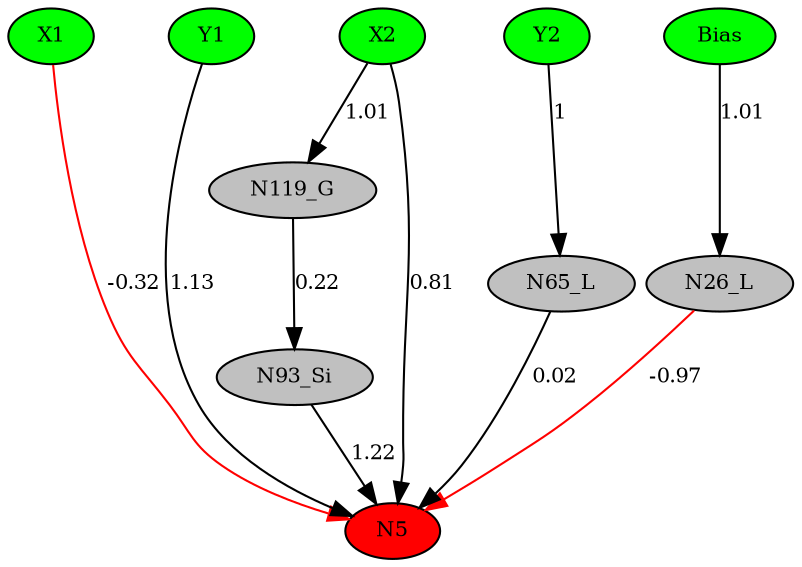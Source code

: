digraph g { 
N0 [shape=ellipse, label=Bias,fontsize=10,height=0.1,width=0.1,style=filled,fillcolor=green]
N1[shape=ellipse label=X1,fontsize=10,height=0.1,width=0.1,style=filled,fillcolor=green]
N2[shape=ellipse label=Y1,fontsize=10,height=0.1,width=0.1,style=filled,fillcolor=green]
N3[shape=ellipse label=X2,fontsize=10,height=0.1,width=0.1,style=filled,fillcolor=green]
N4[shape=ellipse label=Y2,fontsize=10,height=0.1,width=0.1,style=filled,fillcolor=green]
N5[shape=ellipse,fontsize = 10, height = 0.1, width = 0.1, style = filled, fillcolor = red]
N26[shape=ellipse, label=N26_L,fontsize=10,height=0.1,width=0.1,style=filled,fillcolor=gray]
N65[shape=ellipse, label=N65_L,fontsize=10,height=0.1,width=0.1,style=filled,fillcolor=gray]
N93[shape=ellipse, label=N93_Si,fontsize=10,height=0.1,width=0.1,style=filled,fillcolor=gray]
N119[shape=ellipse, label=N119_G,fontsize=10,height=0.1,width=0.1,style=filled,fillcolor=gray]
N1 -> N5 [color=red] [arrowType=inv][ label=-0.32,fontsize=10]
N2 -> N5 [color=black] [ label=1.13,fontsize=10]
N0 -> N26 [color=black] [ label=1.01,fontsize=10]
N26 -> N5 [color=red] [arrowType=inv][ label=-0.97,fontsize=10]
N4 -> N65 [color=black] [ label=1,fontsize=10]
N65 -> N5 [color=black] [ label=0.02,fontsize=10]
N93 -> N5 [color=black] [ label=1.22,fontsize=10]
N3 -> N5 [color=black] [ label=0.81,fontsize=10]
N3 -> N119 [color=black] [ label=1.01,fontsize=10]
N119 -> N93 [color=black] [ label=0.22,fontsize=10]
 { rank=same; 
N5
 } 
 { rank=same; 
N1 ->N2 ->N3 ->N4 ->N0 [style=invis]
 } 
}
